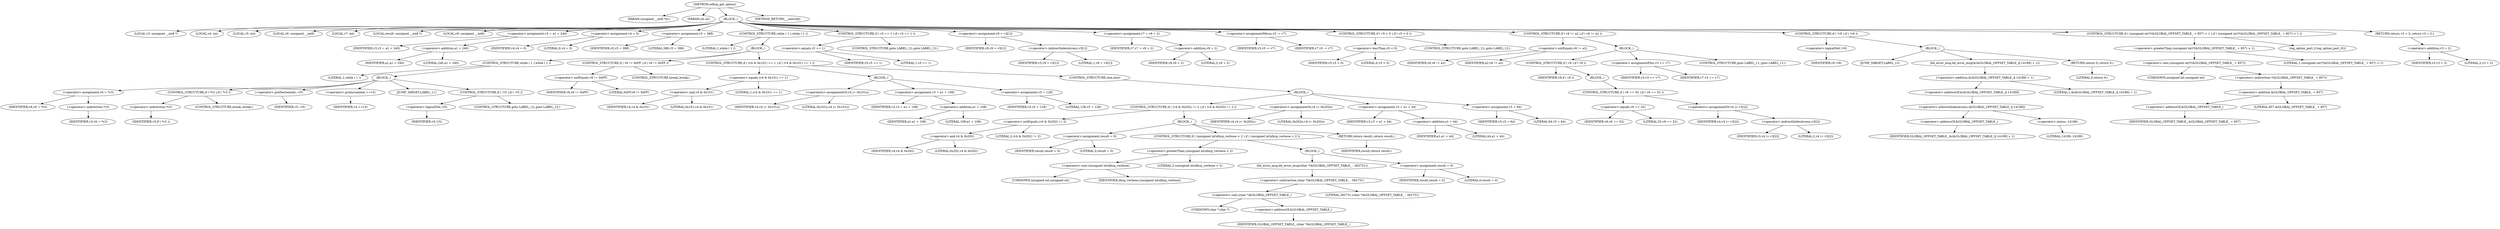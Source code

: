 digraph udhcp_get_option {  
"1000108" [label = "(METHOD,udhcp_get_option)" ]
"1000109" [label = "(PARAM,unsigned __int8 *a1)" ]
"1000110" [label = "(PARAM,int a2)" ]
"1000111" [label = "(BLOCK,,)" ]
"1000112" [label = "(LOCAL,v3: unsigned __int8 *)" ]
"1000113" [label = "(LOCAL,v4: int)" ]
"1000114" [label = "(LOCAL,v5: int)" ]
"1000115" [label = "(LOCAL,v6: unsigned __int8)" ]
"1000116" [label = "(LOCAL,v7: int)" ]
"1000117" [label = "(LOCAL,result: unsigned __int8 *)" ]
"1000118" [label = "(LOCAL,v9: unsigned __int8)" ]
"1000119" [label = "(<operator>.assignment,v3 = a1 + 240)" ]
"1000120" [label = "(IDENTIFIER,v3,v3 = a1 + 240)" ]
"1000121" [label = "(<operator>.addition,a1 + 240)" ]
"1000122" [label = "(IDENTIFIER,a1,a1 + 240)" ]
"1000123" [label = "(LITERAL,240,a1 + 240)" ]
"1000124" [label = "(<operator>.assignment,v4 = 0)" ]
"1000125" [label = "(IDENTIFIER,v4,v4 = 0)" ]
"1000126" [label = "(LITERAL,0,v4 = 0)" ]
"1000127" [label = "(<operator>.assignment,v5 = 388)" ]
"1000128" [label = "(IDENTIFIER,v5,v5 = 388)" ]
"1000129" [label = "(LITERAL,388,v5 = 388)" ]
"1000130" [label = "(CONTROL_STRUCTURE,while ( 1 ),while ( 1 ))" ]
"1000131" [label = "(LITERAL,1,while ( 1 ))" ]
"1000132" [label = "(BLOCK,,)" ]
"1000133" [label = "(CONTROL_STRUCTURE,while ( 1 ),while ( 1 ))" ]
"1000134" [label = "(LITERAL,1,while ( 1 ))" ]
"1000135" [label = "(BLOCK,,)" ]
"1000136" [label = "(<operator>.assignment,v6 = *v3)" ]
"1000137" [label = "(IDENTIFIER,v6,v6 = *v3)" ]
"1000138" [label = "(<operator>.indirection,*v3)" ]
"1000139" [label = "(IDENTIFIER,v3,v6 = *v3)" ]
"1000140" [label = "(CONTROL_STRUCTURE,if ( *v3 ),if ( *v3 ))" ]
"1000141" [label = "(<operator>.indirection,*v3)" ]
"1000142" [label = "(IDENTIFIER,v3,if ( *v3 ))" ]
"1000143" [label = "(CONTROL_STRUCTURE,break;,break;)" ]
"1000144" [label = "(<operator>.preDecrement,--v5)" ]
"1000145" [label = "(IDENTIFIER,v5,--v5)" ]
"1000146" [label = "(<operator>.preIncrement,++v3)" ]
"1000147" [label = "(IDENTIFIER,v3,++v3)" ]
"1000148" [label = "(JUMP_TARGET,LABEL_11)" ]
"1000149" [label = "(CONTROL_STRUCTURE,if ( !v5 ),if ( !v5 ))" ]
"1000150" [label = "(<operator>.logicalNot,!v5)" ]
"1000151" [label = "(IDENTIFIER,v5,!v5)" ]
"1000152" [label = "(CONTROL_STRUCTURE,goto LABEL_12;,goto LABEL_12;)" ]
"1000153" [label = "(CONTROL_STRUCTURE,if ( v6 != 0xFF ),if ( v6 != 0xFF ))" ]
"1000154" [label = "(<operator>.notEquals,v6 != 0xFF)" ]
"1000155" [label = "(IDENTIFIER,v6,v6 != 0xFF)" ]
"1000156" [label = "(LITERAL,0xFF,v6 != 0xFF)" ]
"1000157" [label = "(CONTROL_STRUCTURE,break;,break;)" ]
"1000158" [label = "(CONTROL_STRUCTURE,if ( (v4 & 0x101) == 1 ),if ( (v4 & 0x101) == 1 ))" ]
"1000159" [label = "(<operator>.equals,(v4 & 0x101) == 1)" ]
"1000160" [label = "(<operator>.and,v4 & 0x101)" ]
"1000161" [label = "(IDENTIFIER,v4,v4 & 0x101)" ]
"1000162" [label = "(LITERAL,0x101,v4 & 0x101)" ]
"1000163" [label = "(LITERAL,1,(v4 & 0x101) == 1)" ]
"1000164" [label = "(BLOCK,,)" ]
"1000165" [label = "(<operators>.assignmentOr,v4 |= 0x101u)" ]
"1000166" [label = "(IDENTIFIER,v4,v4 |= 0x101u)" ]
"1000167" [label = "(LITERAL,0x101u,v4 |= 0x101u)" ]
"1000168" [label = "(<operator>.assignment,v3 = a1 + 108)" ]
"1000169" [label = "(IDENTIFIER,v3,v3 = a1 + 108)" ]
"1000170" [label = "(<operator>.addition,a1 + 108)" ]
"1000171" [label = "(IDENTIFIER,a1,a1 + 108)" ]
"1000172" [label = "(LITERAL,108,a1 + 108)" ]
"1000173" [label = "(<operator>.assignment,v5 = 128)" ]
"1000174" [label = "(IDENTIFIER,v5,v5 = 128)" ]
"1000175" [label = "(LITERAL,128,v5 = 128)" ]
"1000176" [label = "(CONTROL_STRUCTURE,else,else)" ]
"1000177" [label = "(BLOCK,,)" ]
"1000178" [label = "(CONTROL_STRUCTURE,if ( (v4 & 0x202) != 2 ),if ( (v4 & 0x202) != 2 ))" ]
"1000179" [label = "(<operator>.notEquals,(v4 & 0x202) != 2)" ]
"1000180" [label = "(<operator>.and,v4 & 0x202)" ]
"1000181" [label = "(IDENTIFIER,v4,v4 & 0x202)" ]
"1000182" [label = "(LITERAL,0x202,v4 & 0x202)" ]
"1000183" [label = "(LITERAL,2,(v4 & 0x202) != 2)" ]
"1000184" [label = "(BLOCK,,)" ]
"1000185" [label = "(<operator>.assignment,result = 0)" ]
"1000186" [label = "(IDENTIFIER,result,result = 0)" ]
"1000187" [label = "(LITERAL,0,result = 0)" ]
"1000188" [label = "(CONTROL_STRUCTURE,if ( (unsigned int)dhcp_verbose > 2 ),if ( (unsigned int)dhcp_verbose > 2 ))" ]
"1000189" [label = "(<operator>.greaterThan,(unsigned int)dhcp_verbose > 2)" ]
"1000190" [label = "(<operator>.cast,(unsigned int)dhcp_verbose)" ]
"1000191" [label = "(UNKNOWN,unsigned int,unsigned int)" ]
"1000192" [label = "(IDENTIFIER,dhcp_verbose,(unsigned int)dhcp_verbose)" ]
"1000193" [label = "(LITERAL,2,(unsigned int)dhcp_verbose > 2)" ]
"1000194" [label = "(BLOCK,,)" ]
"1000195" [label = "(bb_error_msg,bb_error_msg((char *)&GLOBAL_OFFSET_TABLE_ - 362731))" ]
"1000196" [label = "(<operator>.subtraction,(char *)&GLOBAL_OFFSET_TABLE_ - 362731)" ]
"1000197" [label = "(<operator>.cast,(char *)&GLOBAL_OFFSET_TABLE_)" ]
"1000198" [label = "(UNKNOWN,char *,char *)" ]
"1000199" [label = "(<operator>.addressOf,&GLOBAL_OFFSET_TABLE_)" ]
"1000200" [label = "(IDENTIFIER,GLOBAL_OFFSET_TABLE_,(char *)&GLOBAL_OFFSET_TABLE_)" ]
"1000201" [label = "(LITERAL,362731,(char *)&GLOBAL_OFFSET_TABLE_ - 362731)" ]
"1000202" [label = "(<operator>.assignment,result = 0)" ]
"1000203" [label = "(IDENTIFIER,result,result = 0)" ]
"1000204" [label = "(LITERAL,0,result = 0)" ]
"1000205" [label = "(RETURN,return result;,return result;)" ]
"1000206" [label = "(IDENTIFIER,result,return result;)" ]
"1000207" [label = "(<operators>.assignmentOr,v4 |= 0x202u)" ]
"1000208" [label = "(IDENTIFIER,v4,v4 |= 0x202u)" ]
"1000209" [label = "(LITERAL,0x202u,v4 |= 0x202u)" ]
"1000210" [label = "(<operator>.assignment,v3 = a1 + 44)" ]
"1000211" [label = "(IDENTIFIER,v3,v3 = a1 + 44)" ]
"1000212" [label = "(<operator>.addition,a1 + 44)" ]
"1000213" [label = "(IDENTIFIER,a1,a1 + 44)" ]
"1000214" [label = "(LITERAL,44,a1 + 44)" ]
"1000215" [label = "(<operator>.assignment,v5 = 64)" ]
"1000216" [label = "(IDENTIFIER,v5,v5 = 64)" ]
"1000217" [label = "(LITERAL,64,v5 = 64)" ]
"1000218" [label = "(CONTROL_STRUCTURE,if ( v5 == 1 ),if ( v5 == 1 ))" ]
"1000219" [label = "(<operator>.equals,v5 == 1)" ]
"1000220" [label = "(IDENTIFIER,v5,v5 == 1)" ]
"1000221" [label = "(LITERAL,1,v5 == 1)" ]
"1000222" [label = "(CONTROL_STRUCTURE,goto LABEL_12;,goto LABEL_12;)" ]
"1000223" [label = "(<operator>.assignment,v9 = v3[1])" ]
"1000224" [label = "(IDENTIFIER,v9,v9 = v3[1])" ]
"1000225" [label = "(<operator>.indirectIndexAccess,v3[1])" ]
"1000226" [label = "(IDENTIFIER,v3,v9 = v3[1])" ]
"1000227" [label = "(LITERAL,1,v9 = v3[1])" ]
"1000228" [label = "(<operator>.assignment,v7 = v9 + 2)" ]
"1000229" [label = "(IDENTIFIER,v7,v7 = v9 + 2)" ]
"1000230" [label = "(<operator>.addition,v9 + 2)" ]
"1000231" [label = "(IDENTIFIER,v9,v9 + 2)" ]
"1000232" [label = "(LITERAL,2,v9 + 2)" ]
"1000233" [label = "(<operator>.assignmentMinus,v5 -= v7)" ]
"1000234" [label = "(IDENTIFIER,v5,v5 -= v7)" ]
"1000235" [label = "(IDENTIFIER,v7,v5 -= v7)" ]
"1000236" [label = "(CONTROL_STRUCTURE,if ( v5 < 0 ),if ( v5 < 0 ))" ]
"1000237" [label = "(<operator>.lessThan,v5 < 0)" ]
"1000238" [label = "(IDENTIFIER,v5,v5 < 0)" ]
"1000239" [label = "(LITERAL,0,v5 < 0)" ]
"1000240" [label = "(CONTROL_STRUCTURE,goto LABEL_12;,goto LABEL_12;)" ]
"1000241" [label = "(CONTROL_STRUCTURE,if ( v6 != a2 ),if ( v6 != a2 ))" ]
"1000242" [label = "(<operator>.notEquals,v6 != a2)" ]
"1000243" [label = "(IDENTIFIER,v6,v6 != a2)" ]
"1000244" [label = "(IDENTIFIER,a2,v6 != a2)" ]
"1000245" [label = "(BLOCK,,)" ]
"1000246" [label = "(CONTROL_STRUCTURE,if ( v9 ),if ( v9 ))" ]
"1000247" [label = "(IDENTIFIER,v9,if ( v9 ))" ]
"1000248" [label = "(BLOCK,,)" ]
"1000249" [label = "(CONTROL_STRUCTURE,if ( v6 == 52 ),if ( v6 == 52 ))" ]
"1000250" [label = "(<operator>.equals,v6 == 52)" ]
"1000251" [label = "(IDENTIFIER,v6,v6 == 52)" ]
"1000252" [label = "(LITERAL,52,v6 == 52)" ]
"1000253" [label = "(<operators>.assignmentOr,v4 |= v3[2])" ]
"1000254" [label = "(IDENTIFIER,v4,v4 |= v3[2])" ]
"1000255" [label = "(<operator>.indirectIndexAccess,v3[2])" ]
"1000256" [label = "(IDENTIFIER,v3,v4 |= v3[2])" ]
"1000257" [label = "(LITERAL,2,v4 |= v3[2])" ]
"1000258" [label = "(<operator>.assignmentPlus,v3 += v7)" ]
"1000259" [label = "(IDENTIFIER,v3,v3 += v7)" ]
"1000260" [label = "(IDENTIFIER,v7,v3 += v7)" ]
"1000261" [label = "(CONTROL_STRUCTURE,goto LABEL_11;,goto LABEL_11;)" ]
"1000262" [label = "(CONTROL_STRUCTURE,if ( !v9 ),if ( !v9 ))" ]
"1000263" [label = "(<operator>.logicalNot,!v9)" ]
"1000264" [label = "(IDENTIFIER,v9,!v9)" ]
"1000265" [label = "(BLOCK,,)" ]
"1000266" [label = "(JUMP_TARGET,LABEL_12)" ]
"1000267" [label = "(bb_error_msg,bb_error_msg(&(&GLOBAL_OFFSET_TABLE_)[-14189] + 1))" ]
"1000268" [label = "(<operator>.addition,&(&GLOBAL_OFFSET_TABLE_)[-14189] + 1)" ]
"1000269" [label = "(<operator>.addressOf,&(&GLOBAL_OFFSET_TABLE_)[-14189])" ]
"1000270" [label = "(<operator>.indirectIndexAccess,(&GLOBAL_OFFSET_TABLE_)[-14189])" ]
"1000271" [label = "(<operator>.addressOf,&GLOBAL_OFFSET_TABLE_)" ]
"1000272" [label = "(IDENTIFIER,GLOBAL_OFFSET_TABLE_,&(&GLOBAL_OFFSET_TABLE_)[-14189] + 1)" ]
"1000273" [label = "(<operator>.minus,-14189)" ]
"1000274" [label = "(LITERAL,14189,-14189)" ]
"1000275" [label = "(LITERAL,1,&(&GLOBAL_OFFSET_TABLE_)[-14189] + 1)" ]
"1000276" [label = "(RETURN,return 0;,return 0;)" ]
"1000277" [label = "(LITERAL,0,return 0;)" ]
"1000278" [label = "(CONTROL_STRUCTURE,if ( (unsigned int)*(&GLOBAL_OFFSET_TABLE_ + 857) > 1 ),if ( (unsigned int)*(&GLOBAL_OFFSET_TABLE_ + 857) > 1 ))" ]
"1000279" [label = "(<operator>.greaterThan,(unsigned int)*(&GLOBAL_OFFSET_TABLE_ + 857) > 1)" ]
"1000280" [label = "(<operator>.cast,(unsigned int)*(&GLOBAL_OFFSET_TABLE_ + 857))" ]
"1000281" [label = "(UNKNOWN,unsigned int,unsigned int)" ]
"1000282" [label = "(<operator>.indirection,*(&GLOBAL_OFFSET_TABLE_ + 857))" ]
"1000283" [label = "(<operator>.addition,&GLOBAL_OFFSET_TABLE_ + 857)" ]
"1000284" [label = "(<operator>.addressOf,&GLOBAL_OFFSET_TABLE_)" ]
"1000285" [label = "(IDENTIFIER,GLOBAL_OFFSET_TABLE_,&GLOBAL_OFFSET_TABLE_ + 857)" ]
"1000286" [label = "(LITERAL,857,&GLOBAL_OFFSET_TABLE_ + 857)" ]
"1000287" [label = "(LITERAL,1,(unsigned int)*(&GLOBAL_OFFSET_TABLE_ + 857) > 1)" ]
"1000288" [label = "(log_option_part_0,log_option_part_0())" ]
"1000289" [label = "(RETURN,return v3 + 2;,return v3 + 2;)" ]
"1000290" [label = "(<operator>.addition,v3 + 2)" ]
"1000291" [label = "(IDENTIFIER,v3,v3 + 2)" ]
"1000292" [label = "(LITERAL,2,v3 + 2)" ]
"1000293" [label = "(METHOD_RETURN,__usercall)" ]
  "1000108" -> "1000109" 
  "1000108" -> "1000110" 
  "1000108" -> "1000111" 
  "1000108" -> "1000293" 
  "1000111" -> "1000112" 
  "1000111" -> "1000113" 
  "1000111" -> "1000114" 
  "1000111" -> "1000115" 
  "1000111" -> "1000116" 
  "1000111" -> "1000117" 
  "1000111" -> "1000118" 
  "1000111" -> "1000119" 
  "1000111" -> "1000124" 
  "1000111" -> "1000127" 
  "1000111" -> "1000130" 
  "1000111" -> "1000218" 
  "1000111" -> "1000223" 
  "1000111" -> "1000228" 
  "1000111" -> "1000233" 
  "1000111" -> "1000236" 
  "1000111" -> "1000241" 
  "1000111" -> "1000262" 
  "1000111" -> "1000278" 
  "1000111" -> "1000289" 
  "1000119" -> "1000120" 
  "1000119" -> "1000121" 
  "1000121" -> "1000122" 
  "1000121" -> "1000123" 
  "1000124" -> "1000125" 
  "1000124" -> "1000126" 
  "1000127" -> "1000128" 
  "1000127" -> "1000129" 
  "1000130" -> "1000131" 
  "1000130" -> "1000132" 
  "1000132" -> "1000133" 
  "1000132" -> "1000153" 
  "1000132" -> "1000158" 
  "1000133" -> "1000134" 
  "1000133" -> "1000135" 
  "1000135" -> "1000136" 
  "1000135" -> "1000140" 
  "1000135" -> "1000144" 
  "1000135" -> "1000146" 
  "1000135" -> "1000148" 
  "1000135" -> "1000149" 
  "1000136" -> "1000137" 
  "1000136" -> "1000138" 
  "1000138" -> "1000139" 
  "1000140" -> "1000141" 
  "1000140" -> "1000143" 
  "1000141" -> "1000142" 
  "1000144" -> "1000145" 
  "1000146" -> "1000147" 
  "1000149" -> "1000150" 
  "1000149" -> "1000152" 
  "1000150" -> "1000151" 
  "1000153" -> "1000154" 
  "1000153" -> "1000157" 
  "1000154" -> "1000155" 
  "1000154" -> "1000156" 
  "1000158" -> "1000159" 
  "1000158" -> "1000164" 
  "1000158" -> "1000176" 
  "1000159" -> "1000160" 
  "1000159" -> "1000163" 
  "1000160" -> "1000161" 
  "1000160" -> "1000162" 
  "1000164" -> "1000165" 
  "1000164" -> "1000168" 
  "1000164" -> "1000173" 
  "1000165" -> "1000166" 
  "1000165" -> "1000167" 
  "1000168" -> "1000169" 
  "1000168" -> "1000170" 
  "1000170" -> "1000171" 
  "1000170" -> "1000172" 
  "1000173" -> "1000174" 
  "1000173" -> "1000175" 
  "1000176" -> "1000177" 
  "1000177" -> "1000178" 
  "1000177" -> "1000207" 
  "1000177" -> "1000210" 
  "1000177" -> "1000215" 
  "1000178" -> "1000179" 
  "1000178" -> "1000184" 
  "1000179" -> "1000180" 
  "1000179" -> "1000183" 
  "1000180" -> "1000181" 
  "1000180" -> "1000182" 
  "1000184" -> "1000185" 
  "1000184" -> "1000188" 
  "1000184" -> "1000205" 
  "1000185" -> "1000186" 
  "1000185" -> "1000187" 
  "1000188" -> "1000189" 
  "1000188" -> "1000194" 
  "1000189" -> "1000190" 
  "1000189" -> "1000193" 
  "1000190" -> "1000191" 
  "1000190" -> "1000192" 
  "1000194" -> "1000195" 
  "1000194" -> "1000202" 
  "1000195" -> "1000196" 
  "1000196" -> "1000197" 
  "1000196" -> "1000201" 
  "1000197" -> "1000198" 
  "1000197" -> "1000199" 
  "1000199" -> "1000200" 
  "1000202" -> "1000203" 
  "1000202" -> "1000204" 
  "1000205" -> "1000206" 
  "1000207" -> "1000208" 
  "1000207" -> "1000209" 
  "1000210" -> "1000211" 
  "1000210" -> "1000212" 
  "1000212" -> "1000213" 
  "1000212" -> "1000214" 
  "1000215" -> "1000216" 
  "1000215" -> "1000217" 
  "1000218" -> "1000219" 
  "1000218" -> "1000222" 
  "1000219" -> "1000220" 
  "1000219" -> "1000221" 
  "1000223" -> "1000224" 
  "1000223" -> "1000225" 
  "1000225" -> "1000226" 
  "1000225" -> "1000227" 
  "1000228" -> "1000229" 
  "1000228" -> "1000230" 
  "1000230" -> "1000231" 
  "1000230" -> "1000232" 
  "1000233" -> "1000234" 
  "1000233" -> "1000235" 
  "1000236" -> "1000237" 
  "1000236" -> "1000240" 
  "1000237" -> "1000238" 
  "1000237" -> "1000239" 
  "1000241" -> "1000242" 
  "1000241" -> "1000245" 
  "1000242" -> "1000243" 
  "1000242" -> "1000244" 
  "1000245" -> "1000246" 
  "1000245" -> "1000258" 
  "1000245" -> "1000261" 
  "1000246" -> "1000247" 
  "1000246" -> "1000248" 
  "1000248" -> "1000249" 
  "1000249" -> "1000250" 
  "1000249" -> "1000253" 
  "1000250" -> "1000251" 
  "1000250" -> "1000252" 
  "1000253" -> "1000254" 
  "1000253" -> "1000255" 
  "1000255" -> "1000256" 
  "1000255" -> "1000257" 
  "1000258" -> "1000259" 
  "1000258" -> "1000260" 
  "1000262" -> "1000263" 
  "1000262" -> "1000265" 
  "1000263" -> "1000264" 
  "1000265" -> "1000266" 
  "1000265" -> "1000267" 
  "1000265" -> "1000276" 
  "1000267" -> "1000268" 
  "1000268" -> "1000269" 
  "1000268" -> "1000275" 
  "1000269" -> "1000270" 
  "1000270" -> "1000271" 
  "1000270" -> "1000273" 
  "1000271" -> "1000272" 
  "1000273" -> "1000274" 
  "1000276" -> "1000277" 
  "1000278" -> "1000279" 
  "1000278" -> "1000288" 
  "1000279" -> "1000280" 
  "1000279" -> "1000287" 
  "1000280" -> "1000281" 
  "1000280" -> "1000282" 
  "1000282" -> "1000283" 
  "1000283" -> "1000284" 
  "1000283" -> "1000286" 
  "1000284" -> "1000285" 
  "1000289" -> "1000290" 
  "1000290" -> "1000291" 
  "1000290" -> "1000292" 
}
